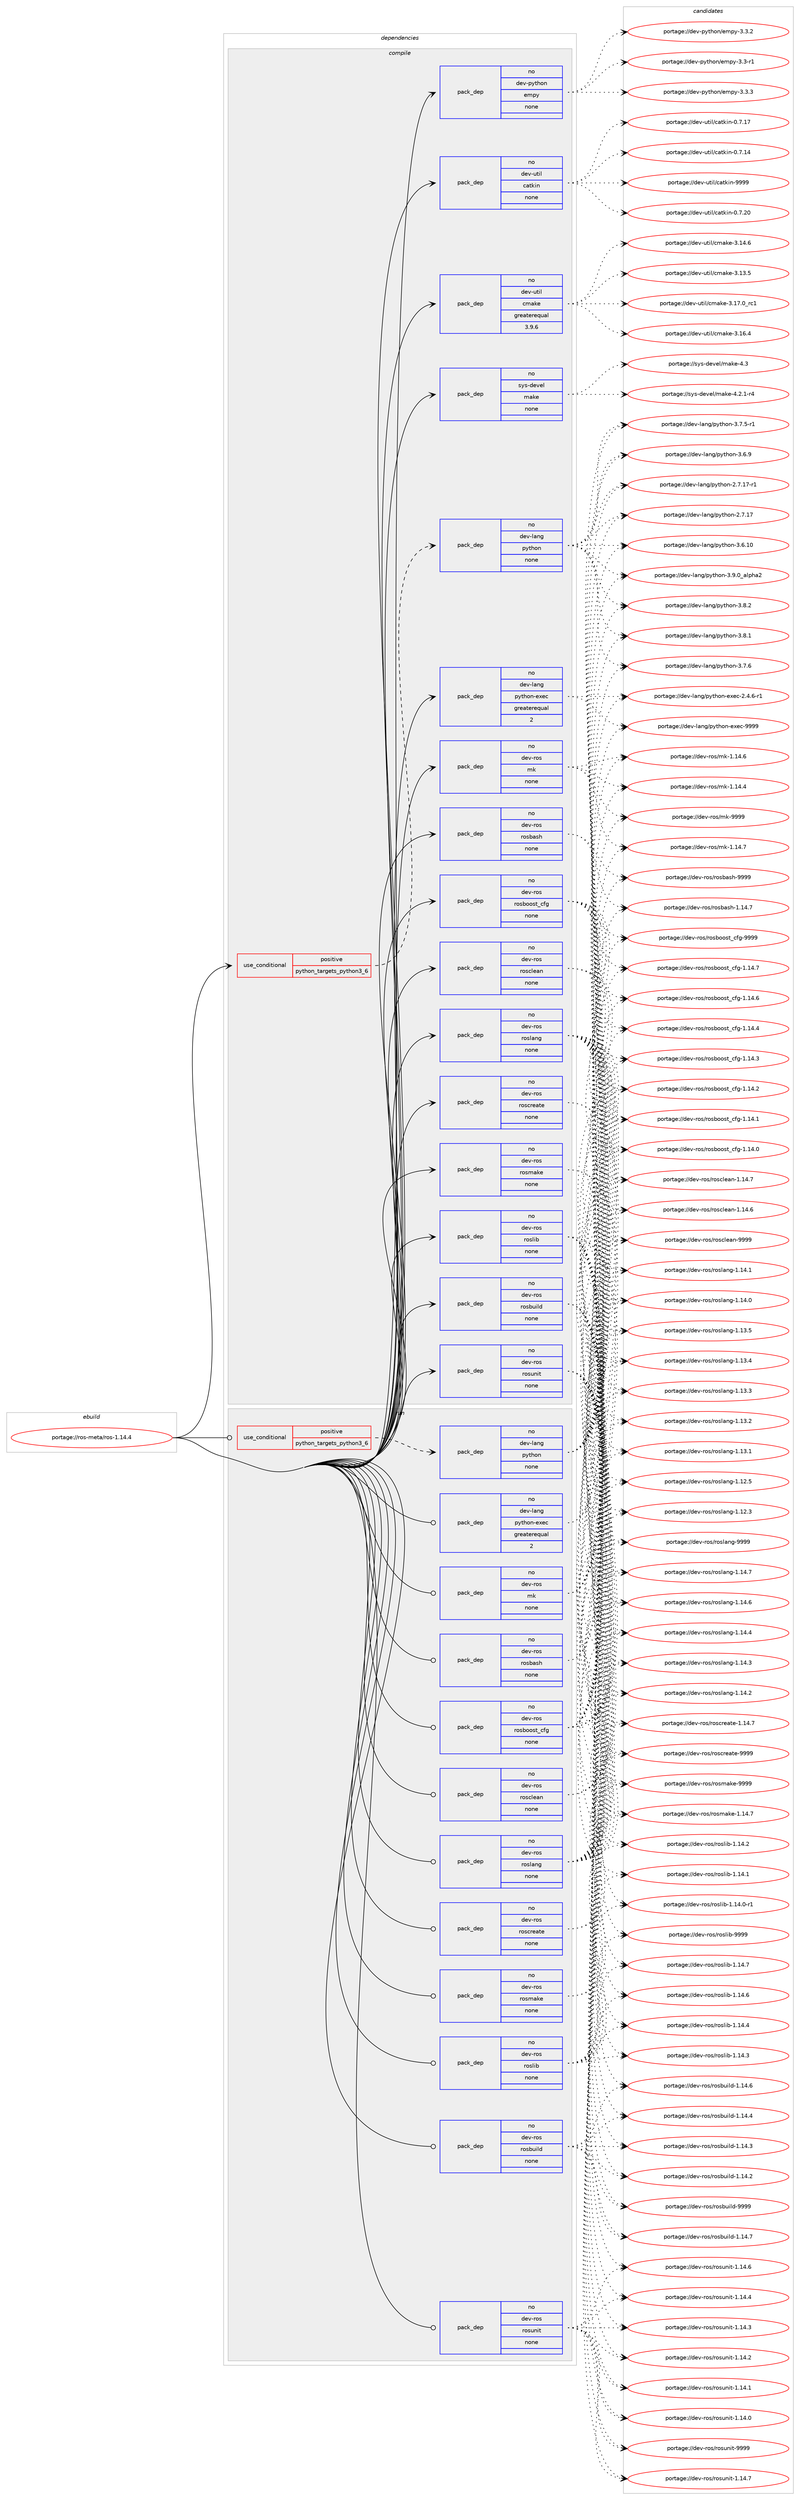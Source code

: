 digraph prolog {

# *************
# Graph options
# *************

newrank=true;
concentrate=true;
compound=true;
graph [rankdir=LR,fontname=Helvetica,fontsize=10,ranksep=1.5];#, ranksep=2.5, nodesep=0.2];
edge  [arrowhead=vee];
node  [fontname=Helvetica,fontsize=10];

# **********
# The ebuild
# **********

subgraph cluster_leftcol {
color=gray;
rank=same;
label=<<i>ebuild</i>>;
id [label="portage://ros-meta/ros-1.14.4", color=red, width=4, href="../ros-meta/ros-1.14.4.svg"];
}

# ****************
# The dependencies
# ****************

subgraph cluster_midcol {
color=gray;
label=<<i>dependencies</i>>;
subgraph cluster_compile {
fillcolor="#eeeeee";
style=filled;
label=<<i>compile</i>>;
subgraph cond12986 {
dependency64477 [label=<<TABLE BORDER="0" CELLBORDER="1" CELLSPACING="0" CELLPADDING="4"><TR><TD ROWSPAN="3" CELLPADDING="10">use_conditional</TD></TR><TR><TD>positive</TD></TR><TR><TD>python_targets_python3_6</TD></TR></TABLE>>, shape=none, color=red];
subgraph pack50153 {
dependency64478 [label=<<TABLE BORDER="0" CELLBORDER="1" CELLSPACING="0" CELLPADDING="4" WIDTH="220"><TR><TD ROWSPAN="6" CELLPADDING="30">pack_dep</TD></TR><TR><TD WIDTH="110">no</TD></TR><TR><TD>dev-lang</TD></TR><TR><TD>python</TD></TR><TR><TD>none</TD></TR><TR><TD></TD></TR></TABLE>>, shape=none, color=blue];
}
dependency64477:e -> dependency64478:w [weight=20,style="dashed",arrowhead="vee"];
}
id:e -> dependency64477:w [weight=20,style="solid",arrowhead="vee"];
subgraph pack50154 {
dependency64479 [label=<<TABLE BORDER="0" CELLBORDER="1" CELLSPACING="0" CELLPADDING="4" WIDTH="220"><TR><TD ROWSPAN="6" CELLPADDING="30">pack_dep</TD></TR><TR><TD WIDTH="110">no</TD></TR><TR><TD>dev-lang</TD></TR><TR><TD>python-exec</TD></TR><TR><TD>greaterequal</TD></TR><TR><TD>2</TD></TR></TABLE>>, shape=none, color=blue];
}
id:e -> dependency64479:w [weight=20,style="solid",arrowhead="vee"];
subgraph pack50155 {
dependency64480 [label=<<TABLE BORDER="0" CELLBORDER="1" CELLSPACING="0" CELLPADDING="4" WIDTH="220"><TR><TD ROWSPAN="6" CELLPADDING="30">pack_dep</TD></TR><TR><TD WIDTH="110">no</TD></TR><TR><TD>dev-python</TD></TR><TR><TD>empy</TD></TR><TR><TD>none</TD></TR><TR><TD></TD></TR></TABLE>>, shape=none, color=blue];
}
id:e -> dependency64480:w [weight=20,style="solid",arrowhead="vee"];
subgraph pack50156 {
dependency64481 [label=<<TABLE BORDER="0" CELLBORDER="1" CELLSPACING="0" CELLPADDING="4" WIDTH="220"><TR><TD ROWSPAN="6" CELLPADDING="30">pack_dep</TD></TR><TR><TD WIDTH="110">no</TD></TR><TR><TD>dev-ros</TD></TR><TR><TD>mk</TD></TR><TR><TD>none</TD></TR><TR><TD></TD></TR></TABLE>>, shape=none, color=blue];
}
id:e -> dependency64481:w [weight=20,style="solid",arrowhead="vee"];
subgraph pack50157 {
dependency64482 [label=<<TABLE BORDER="0" CELLBORDER="1" CELLSPACING="0" CELLPADDING="4" WIDTH="220"><TR><TD ROWSPAN="6" CELLPADDING="30">pack_dep</TD></TR><TR><TD WIDTH="110">no</TD></TR><TR><TD>dev-ros</TD></TR><TR><TD>rosbash</TD></TR><TR><TD>none</TD></TR><TR><TD></TD></TR></TABLE>>, shape=none, color=blue];
}
id:e -> dependency64482:w [weight=20,style="solid",arrowhead="vee"];
subgraph pack50158 {
dependency64483 [label=<<TABLE BORDER="0" CELLBORDER="1" CELLSPACING="0" CELLPADDING="4" WIDTH="220"><TR><TD ROWSPAN="6" CELLPADDING="30">pack_dep</TD></TR><TR><TD WIDTH="110">no</TD></TR><TR><TD>dev-ros</TD></TR><TR><TD>rosboost_cfg</TD></TR><TR><TD>none</TD></TR><TR><TD></TD></TR></TABLE>>, shape=none, color=blue];
}
id:e -> dependency64483:w [weight=20,style="solid",arrowhead="vee"];
subgraph pack50159 {
dependency64484 [label=<<TABLE BORDER="0" CELLBORDER="1" CELLSPACING="0" CELLPADDING="4" WIDTH="220"><TR><TD ROWSPAN="6" CELLPADDING="30">pack_dep</TD></TR><TR><TD WIDTH="110">no</TD></TR><TR><TD>dev-ros</TD></TR><TR><TD>rosbuild</TD></TR><TR><TD>none</TD></TR><TR><TD></TD></TR></TABLE>>, shape=none, color=blue];
}
id:e -> dependency64484:w [weight=20,style="solid",arrowhead="vee"];
subgraph pack50160 {
dependency64485 [label=<<TABLE BORDER="0" CELLBORDER="1" CELLSPACING="0" CELLPADDING="4" WIDTH="220"><TR><TD ROWSPAN="6" CELLPADDING="30">pack_dep</TD></TR><TR><TD WIDTH="110">no</TD></TR><TR><TD>dev-ros</TD></TR><TR><TD>rosclean</TD></TR><TR><TD>none</TD></TR><TR><TD></TD></TR></TABLE>>, shape=none, color=blue];
}
id:e -> dependency64485:w [weight=20,style="solid",arrowhead="vee"];
subgraph pack50161 {
dependency64486 [label=<<TABLE BORDER="0" CELLBORDER="1" CELLSPACING="0" CELLPADDING="4" WIDTH="220"><TR><TD ROWSPAN="6" CELLPADDING="30">pack_dep</TD></TR><TR><TD WIDTH="110">no</TD></TR><TR><TD>dev-ros</TD></TR><TR><TD>roscreate</TD></TR><TR><TD>none</TD></TR><TR><TD></TD></TR></TABLE>>, shape=none, color=blue];
}
id:e -> dependency64486:w [weight=20,style="solid",arrowhead="vee"];
subgraph pack50162 {
dependency64487 [label=<<TABLE BORDER="0" CELLBORDER="1" CELLSPACING="0" CELLPADDING="4" WIDTH="220"><TR><TD ROWSPAN="6" CELLPADDING="30">pack_dep</TD></TR><TR><TD WIDTH="110">no</TD></TR><TR><TD>dev-ros</TD></TR><TR><TD>roslang</TD></TR><TR><TD>none</TD></TR><TR><TD></TD></TR></TABLE>>, shape=none, color=blue];
}
id:e -> dependency64487:w [weight=20,style="solid",arrowhead="vee"];
subgraph pack50163 {
dependency64488 [label=<<TABLE BORDER="0" CELLBORDER="1" CELLSPACING="0" CELLPADDING="4" WIDTH="220"><TR><TD ROWSPAN="6" CELLPADDING="30">pack_dep</TD></TR><TR><TD WIDTH="110">no</TD></TR><TR><TD>dev-ros</TD></TR><TR><TD>roslib</TD></TR><TR><TD>none</TD></TR><TR><TD></TD></TR></TABLE>>, shape=none, color=blue];
}
id:e -> dependency64488:w [weight=20,style="solid",arrowhead="vee"];
subgraph pack50164 {
dependency64489 [label=<<TABLE BORDER="0" CELLBORDER="1" CELLSPACING="0" CELLPADDING="4" WIDTH="220"><TR><TD ROWSPAN="6" CELLPADDING="30">pack_dep</TD></TR><TR><TD WIDTH="110">no</TD></TR><TR><TD>dev-ros</TD></TR><TR><TD>rosmake</TD></TR><TR><TD>none</TD></TR><TR><TD></TD></TR></TABLE>>, shape=none, color=blue];
}
id:e -> dependency64489:w [weight=20,style="solid",arrowhead="vee"];
subgraph pack50165 {
dependency64490 [label=<<TABLE BORDER="0" CELLBORDER="1" CELLSPACING="0" CELLPADDING="4" WIDTH="220"><TR><TD ROWSPAN="6" CELLPADDING="30">pack_dep</TD></TR><TR><TD WIDTH="110">no</TD></TR><TR><TD>dev-ros</TD></TR><TR><TD>rosunit</TD></TR><TR><TD>none</TD></TR><TR><TD></TD></TR></TABLE>>, shape=none, color=blue];
}
id:e -> dependency64490:w [weight=20,style="solid",arrowhead="vee"];
subgraph pack50166 {
dependency64491 [label=<<TABLE BORDER="0" CELLBORDER="1" CELLSPACING="0" CELLPADDING="4" WIDTH="220"><TR><TD ROWSPAN="6" CELLPADDING="30">pack_dep</TD></TR><TR><TD WIDTH="110">no</TD></TR><TR><TD>dev-util</TD></TR><TR><TD>catkin</TD></TR><TR><TD>none</TD></TR><TR><TD></TD></TR></TABLE>>, shape=none, color=blue];
}
id:e -> dependency64491:w [weight=20,style="solid",arrowhead="vee"];
subgraph pack50167 {
dependency64492 [label=<<TABLE BORDER="0" CELLBORDER="1" CELLSPACING="0" CELLPADDING="4" WIDTH="220"><TR><TD ROWSPAN="6" CELLPADDING="30">pack_dep</TD></TR><TR><TD WIDTH="110">no</TD></TR><TR><TD>dev-util</TD></TR><TR><TD>cmake</TD></TR><TR><TD>greaterequal</TD></TR><TR><TD>3.9.6</TD></TR></TABLE>>, shape=none, color=blue];
}
id:e -> dependency64492:w [weight=20,style="solid",arrowhead="vee"];
subgraph pack50168 {
dependency64493 [label=<<TABLE BORDER="0" CELLBORDER="1" CELLSPACING="0" CELLPADDING="4" WIDTH="220"><TR><TD ROWSPAN="6" CELLPADDING="30">pack_dep</TD></TR><TR><TD WIDTH="110">no</TD></TR><TR><TD>sys-devel</TD></TR><TR><TD>make</TD></TR><TR><TD>none</TD></TR><TR><TD></TD></TR></TABLE>>, shape=none, color=blue];
}
id:e -> dependency64493:w [weight=20,style="solid",arrowhead="vee"];
}
subgraph cluster_compileandrun {
fillcolor="#eeeeee";
style=filled;
label=<<i>compile and run</i>>;
}
subgraph cluster_run {
fillcolor="#eeeeee";
style=filled;
label=<<i>run</i>>;
subgraph cond12987 {
dependency64494 [label=<<TABLE BORDER="0" CELLBORDER="1" CELLSPACING="0" CELLPADDING="4"><TR><TD ROWSPAN="3" CELLPADDING="10">use_conditional</TD></TR><TR><TD>positive</TD></TR><TR><TD>python_targets_python3_6</TD></TR></TABLE>>, shape=none, color=red];
subgraph pack50169 {
dependency64495 [label=<<TABLE BORDER="0" CELLBORDER="1" CELLSPACING="0" CELLPADDING="4" WIDTH="220"><TR><TD ROWSPAN="6" CELLPADDING="30">pack_dep</TD></TR><TR><TD WIDTH="110">no</TD></TR><TR><TD>dev-lang</TD></TR><TR><TD>python</TD></TR><TR><TD>none</TD></TR><TR><TD></TD></TR></TABLE>>, shape=none, color=blue];
}
dependency64494:e -> dependency64495:w [weight=20,style="dashed",arrowhead="vee"];
}
id:e -> dependency64494:w [weight=20,style="solid",arrowhead="odot"];
subgraph pack50170 {
dependency64496 [label=<<TABLE BORDER="0" CELLBORDER="1" CELLSPACING="0" CELLPADDING="4" WIDTH="220"><TR><TD ROWSPAN="6" CELLPADDING="30">pack_dep</TD></TR><TR><TD WIDTH="110">no</TD></TR><TR><TD>dev-lang</TD></TR><TR><TD>python-exec</TD></TR><TR><TD>greaterequal</TD></TR><TR><TD>2</TD></TR></TABLE>>, shape=none, color=blue];
}
id:e -> dependency64496:w [weight=20,style="solid",arrowhead="odot"];
subgraph pack50171 {
dependency64497 [label=<<TABLE BORDER="0" CELLBORDER="1" CELLSPACING="0" CELLPADDING="4" WIDTH="220"><TR><TD ROWSPAN="6" CELLPADDING="30">pack_dep</TD></TR><TR><TD WIDTH="110">no</TD></TR><TR><TD>dev-ros</TD></TR><TR><TD>mk</TD></TR><TR><TD>none</TD></TR><TR><TD></TD></TR></TABLE>>, shape=none, color=blue];
}
id:e -> dependency64497:w [weight=20,style="solid",arrowhead="odot"];
subgraph pack50172 {
dependency64498 [label=<<TABLE BORDER="0" CELLBORDER="1" CELLSPACING="0" CELLPADDING="4" WIDTH="220"><TR><TD ROWSPAN="6" CELLPADDING="30">pack_dep</TD></TR><TR><TD WIDTH="110">no</TD></TR><TR><TD>dev-ros</TD></TR><TR><TD>rosbash</TD></TR><TR><TD>none</TD></TR><TR><TD></TD></TR></TABLE>>, shape=none, color=blue];
}
id:e -> dependency64498:w [weight=20,style="solid",arrowhead="odot"];
subgraph pack50173 {
dependency64499 [label=<<TABLE BORDER="0" CELLBORDER="1" CELLSPACING="0" CELLPADDING="4" WIDTH="220"><TR><TD ROWSPAN="6" CELLPADDING="30">pack_dep</TD></TR><TR><TD WIDTH="110">no</TD></TR><TR><TD>dev-ros</TD></TR><TR><TD>rosboost_cfg</TD></TR><TR><TD>none</TD></TR><TR><TD></TD></TR></TABLE>>, shape=none, color=blue];
}
id:e -> dependency64499:w [weight=20,style="solid",arrowhead="odot"];
subgraph pack50174 {
dependency64500 [label=<<TABLE BORDER="0" CELLBORDER="1" CELLSPACING="0" CELLPADDING="4" WIDTH="220"><TR><TD ROWSPAN="6" CELLPADDING="30">pack_dep</TD></TR><TR><TD WIDTH="110">no</TD></TR><TR><TD>dev-ros</TD></TR><TR><TD>rosbuild</TD></TR><TR><TD>none</TD></TR><TR><TD></TD></TR></TABLE>>, shape=none, color=blue];
}
id:e -> dependency64500:w [weight=20,style="solid",arrowhead="odot"];
subgraph pack50175 {
dependency64501 [label=<<TABLE BORDER="0" CELLBORDER="1" CELLSPACING="0" CELLPADDING="4" WIDTH="220"><TR><TD ROWSPAN="6" CELLPADDING="30">pack_dep</TD></TR><TR><TD WIDTH="110">no</TD></TR><TR><TD>dev-ros</TD></TR><TR><TD>rosclean</TD></TR><TR><TD>none</TD></TR><TR><TD></TD></TR></TABLE>>, shape=none, color=blue];
}
id:e -> dependency64501:w [weight=20,style="solid",arrowhead="odot"];
subgraph pack50176 {
dependency64502 [label=<<TABLE BORDER="0" CELLBORDER="1" CELLSPACING="0" CELLPADDING="4" WIDTH="220"><TR><TD ROWSPAN="6" CELLPADDING="30">pack_dep</TD></TR><TR><TD WIDTH="110">no</TD></TR><TR><TD>dev-ros</TD></TR><TR><TD>roscreate</TD></TR><TR><TD>none</TD></TR><TR><TD></TD></TR></TABLE>>, shape=none, color=blue];
}
id:e -> dependency64502:w [weight=20,style="solid",arrowhead="odot"];
subgraph pack50177 {
dependency64503 [label=<<TABLE BORDER="0" CELLBORDER="1" CELLSPACING="0" CELLPADDING="4" WIDTH="220"><TR><TD ROWSPAN="6" CELLPADDING="30">pack_dep</TD></TR><TR><TD WIDTH="110">no</TD></TR><TR><TD>dev-ros</TD></TR><TR><TD>roslang</TD></TR><TR><TD>none</TD></TR><TR><TD></TD></TR></TABLE>>, shape=none, color=blue];
}
id:e -> dependency64503:w [weight=20,style="solid",arrowhead="odot"];
subgraph pack50178 {
dependency64504 [label=<<TABLE BORDER="0" CELLBORDER="1" CELLSPACING="0" CELLPADDING="4" WIDTH="220"><TR><TD ROWSPAN="6" CELLPADDING="30">pack_dep</TD></TR><TR><TD WIDTH="110">no</TD></TR><TR><TD>dev-ros</TD></TR><TR><TD>roslib</TD></TR><TR><TD>none</TD></TR><TR><TD></TD></TR></TABLE>>, shape=none, color=blue];
}
id:e -> dependency64504:w [weight=20,style="solid",arrowhead="odot"];
subgraph pack50179 {
dependency64505 [label=<<TABLE BORDER="0" CELLBORDER="1" CELLSPACING="0" CELLPADDING="4" WIDTH="220"><TR><TD ROWSPAN="6" CELLPADDING="30">pack_dep</TD></TR><TR><TD WIDTH="110">no</TD></TR><TR><TD>dev-ros</TD></TR><TR><TD>rosmake</TD></TR><TR><TD>none</TD></TR><TR><TD></TD></TR></TABLE>>, shape=none, color=blue];
}
id:e -> dependency64505:w [weight=20,style="solid",arrowhead="odot"];
subgraph pack50180 {
dependency64506 [label=<<TABLE BORDER="0" CELLBORDER="1" CELLSPACING="0" CELLPADDING="4" WIDTH="220"><TR><TD ROWSPAN="6" CELLPADDING="30">pack_dep</TD></TR><TR><TD WIDTH="110">no</TD></TR><TR><TD>dev-ros</TD></TR><TR><TD>rosunit</TD></TR><TR><TD>none</TD></TR><TR><TD></TD></TR></TABLE>>, shape=none, color=blue];
}
id:e -> dependency64506:w [weight=20,style="solid",arrowhead="odot"];
}
}

# **************
# The candidates
# **************

subgraph cluster_choices {
rank=same;
color=gray;
label=<<i>candidates</i>>;

subgraph choice50153 {
color=black;
nodesep=1;
choice10010111845108971101034711212111610411111045514657464895971081121049750 [label="portage://dev-lang/python-3.9.0_alpha2", color=red, width=4,href="../dev-lang/python-3.9.0_alpha2.svg"];
choice100101118451089711010347112121116104111110455146564650 [label="portage://dev-lang/python-3.8.2", color=red, width=4,href="../dev-lang/python-3.8.2.svg"];
choice100101118451089711010347112121116104111110455146564649 [label="portage://dev-lang/python-3.8.1", color=red, width=4,href="../dev-lang/python-3.8.1.svg"];
choice100101118451089711010347112121116104111110455146554654 [label="portage://dev-lang/python-3.7.6", color=red, width=4,href="../dev-lang/python-3.7.6.svg"];
choice1001011184510897110103471121211161041111104551465546534511449 [label="portage://dev-lang/python-3.7.5-r1", color=red, width=4,href="../dev-lang/python-3.7.5-r1.svg"];
choice100101118451089711010347112121116104111110455146544657 [label="portage://dev-lang/python-3.6.9", color=red, width=4,href="../dev-lang/python-3.6.9.svg"];
choice10010111845108971101034711212111610411111045514654464948 [label="portage://dev-lang/python-3.6.10", color=red, width=4,href="../dev-lang/python-3.6.10.svg"];
choice100101118451089711010347112121116104111110455046554649554511449 [label="portage://dev-lang/python-2.7.17-r1", color=red, width=4,href="../dev-lang/python-2.7.17-r1.svg"];
choice10010111845108971101034711212111610411111045504655464955 [label="portage://dev-lang/python-2.7.17", color=red, width=4,href="../dev-lang/python-2.7.17.svg"];
dependency64478:e -> choice10010111845108971101034711212111610411111045514657464895971081121049750:w [style=dotted,weight="100"];
dependency64478:e -> choice100101118451089711010347112121116104111110455146564650:w [style=dotted,weight="100"];
dependency64478:e -> choice100101118451089711010347112121116104111110455146564649:w [style=dotted,weight="100"];
dependency64478:e -> choice100101118451089711010347112121116104111110455146554654:w [style=dotted,weight="100"];
dependency64478:e -> choice1001011184510897110103471121211161041111104551465546534511449:w [style=dotted,weight="100"];
dependency64478:e -> choice100101118451089711010347112121116104111110455146544657:w [style=dotted,weight="100"];
dependency64478:e -> choice10010111845108971101034711212111610411111045514654464948:w [style=dotted,weight="100"];
dependency64478:e -> choice100101118451089711010347112121116104111110455046554649554511449:w [style=dotted,weight="100"];
dependency64478:e -> choice10010111845108971101034711212111610411111045504655464955:w [style=dotted,weight="100"];
}
subgraph choice50154 {
color=black;
nodesep=1;
choice10010111845108971101034711212111610411111045101120101994557575757 [label="portage://dev-lang/python-exec-9999", color=red, width=4,href="../dev-lang/python-exec-9999.svg"];
choice10010111845108971101034711212111610411111045101120101994550465246544511449 [label="portage://dev-lang/python-exec-2.4.6-r1", color=red, width=4,href="../dev-lang/python-exec-2.4.6-r1.svg"];
dependency64479:e -> choice10010111845108971101034711212111610411111045101120101994557575757:w [style=dotted,weight="100"];
dependency64479:e -> choice10010111845108971101034711212111610411111045101120101994550465246544511449:w [style=dotted,weight="100"];
}
subgraph choice50155 {
color=black;
nodesep=1;
choice1001011184511212111610411111047101109112121455146514651 [label="portage://dev-python/empy-3.3.3", color=red, width=4,href="../dev-python/empy-3.3.3.svg"];
choice1001011184511212111610411111047101109112121455146514650 [label="portage://dev-python/empy-3.3.2", color=red, width=4,href="../dev-python/empy-3.3.2.svg"];
choice1001011184511212111610411111047101109112121455146514511449 [label="portage://dev-python/empy-3.3-r1", color=red, width=4,href="../dev-python/empy-3.3-r1.svg"];
dependency64480:e -> choice1001011184511212111610411111047101109112121455146514651:w [style=dotted,weight="100"];
dependency64480:e -> choice1001011184511212111610411111047101109112121455146514650:w [style=dotted,weight="100"];
dependency64480:e -> choice1001011184511212111610411111047101109112121455146514511449:w [style=dotted,weight="100"];
}
subgraph choice50156 {
color=black;
nodesep=1;
choice10010111845114111115471091074557575757 [label="portage://dev-ros/mk-9999", color=red, width=4,href="../dev-ros/mk-9999.svg"];
choice100101118451141111154710910745494649524655 [label="portage://dev-ros/mk-1.14.7", color=red, width=4,href="../dev-ros/mk-1.14.7.svg"];
choice100101118451141111154710910745494649524654 [label="portage://dev-ros/mk-1.14.6", color=red, width=4,href="../dev-ros/mk-1.14.6.svg"];
choice100101118451141111154710910745494649524652 [label="portage://dev-ros/mk-1.14.4", color=red, width=4,href="../dev-ros/mk-1.14.4.svg"];
dependency64481:e -> choice10010111845114111115471091074557575757:w [style=dotted,weight="100"];
dependency64481:e -> choice100101118451141111154710910745494649524655:w [style=dotted,weight="100"];
dependency64481:e -> choice100101118451141111154710910745494649524654:w [style=dotted,weight="100"];
dependency64481:e -> choice100101118451141111154710910745494649524652:w [style=dotted,weight="100"];
}
subgraph choice50157 {
color=black;
nodesep=1;
choice100101118451141111154711411111598971151044557575757 [label="portage://dev-ros/rosbash-9999", color=red, width=4,href="../dev-ros/rosbash-9999.svg"];
choice1001011184511411111547114111115989711510445494649524655 [label="portage://dev-ros/rosbash-1.14.7", color=red, width=4,href="../dev-ros/rosbash-1.14.7.svg"];
dependency64482:e -> choice100101118451141111154711411111598971151044557575757:w [style=dotted,weight="100"];
dependency64482:e -> choice1001011184511411111547114111115989711510445494649524655:w [style=dotted,weight="100"];
}
subgraph choice50158 {
color=black;
nodesep=1;
choice10010111845114111115471141111159811111111511695991021034557575757 [label="portage://dev-ros/rosboost_cfg-9999", color=red, width=4,href="../dev-ros/rosboost_cfg-9999.svg"];
choice100101118451141111154711411111598111111115116959910210345494649524655 [label="portage://dev-ros/rosboost_cfg-1.14.7", color=red, width=4,href="../dev-ros/rosboost_cfg-1.14.7.svg"];
choice100101118451141111154711411111598111111115116959910210345494649524654 [label="portage://dev-ros/rosboost_cfg-1.14.6", color=red, width=4,href="../dev-ros/rosboost_cfg-1.14.6.svg"];
choice100101118451141111154711411111598111111115116959910210345494649524652 [label="portage://dev-ros/rosboost_cfg-1.14.4", color=red, width=4,href="../dev-ros/rosboost_cfg-1.14.4.svg"];
choice100101118451141111154711411111598111111115116959910210345494649524651 [label="portage://dev-ros/rosboost_cfg-1.14.3", color=red, width=4,href="../dev-ros/rosboost_cfg-1.14.3.svg"];
choice100101118451141111154711411111598111111115116959910210345494649524650 [label="portage://dev-ros/rosboost_cfg-1.14.2", color=red, width=4,href="../dev-ros/rosboost_cfg-1.14.2.svg"];
choice100101118451141111154711411111598111111115116959910210345494649524649 [label="portage://dev-ros/rosboost_cfg-1.14.1", color=red, width=4,href="../dev-ros/rosboost_cfg-1.14.1.svg"];
choice100101118451141111154711411111598111111115116959910210345494649524648 [label="portage://dev-ros/rosboost_cfg-1.14.0", color=red, width=4,href="../dev-ros/rosboost_cfg-1.14.0.svg"];
dependency64483:e -> choice10010111845114111115471141111159811111111511695991021034557575757:w [style=dotted,weight="100"];
dependency64483:e -> choice100101118451141111154711411111598111111115116959910210345494649524655:w [style=dotted,weight="100"];
dependency64483:e -> choice100101118451141111154711411111598111111115116959910210345494649524654:w [style=dotted,weight="100"];
dependency64483:e -> choice100101118451141111154711411111598111111115116959910210345494649524652:w [style=dotted,weight="100"];
dependency64483:e -> choice100101118451141111154711411111598111111115116959910210345494649524651:w [style=dotted,weight="100"];
dependency64483:e -> choice100101118451141111154711411111598111111115116959910210345494649524650:w [style=dotted,weight="100"];
dependency64483:e -> choice100101118451141111154711411111598111111115116959910210345494649524649:w [style=dotted,weight="100"];
dependency64483:e -> choice100101118451141111154711411111598111111115116959910210345494649524648:w [style=dotted,weight="100"];
}
subgraph choice50159 {
color=black;
nodesep=1;
choice1001011184511411111547114111115981171051081004557575757 [label="portage://dev-ros/rosbuild-9999", color=red, width=4,href="../dev-ros/rosbuild-9999.svg"];
choice10010111845114111115471141111159811710510810045494649524655 [label="portage://dev-ros/rosbuild-1.14.7", color=red, width=4,href="../dev-ros/rosbuild-1.14.7.svg"];
choice10010111845114111115471141111159811710510810045494649524654 [label="portage://dev-ros/rosbuild-1.14.6", color=red, width=4,href="../dev-ros/rosbuild-1.14.6.svg"];
choice10010111845114111115471141111159811710510810045494649524652 [label="portage://dev-ros/rosbuild-1.14.4", color=red, width=4,href="../dev-ros/rosbuild-1.14.4.svg"];
choice10010111845114111115471141111159811710510810045494649524651 [label="portage://dev-ros/rosbuild-1.14.3", color=red, width=4,href="../dev-ros/rosbuild-1.14.3.svg"];
choice10010111845114111115471141111159811710510810045494649524650 [label="portage://dev-ros/rosbuild-1.14.2", color=red, width=4,href="../dev-ros/rosbuild-1.14.2.svg"];
dependency64484:e -> choice1001011184511411111547114111115981171051081004557575757:w [style=dotted,weight="100"];
dependency64484:e -> choice10010111845114111115471141111159811710510810045494649524655:w [style=dotted,weight="100"];
dependency64484:e -> choice10010111845114111115471141111159811710510810045494649524654:w [style=dotted,weight="100"];
dependency64484:e -> choice10010111845114111115471141111159811710510810045494649524652:w [style=dotted,weight="100"];
dependency64484:e -> choice10010111845114111115471141111159811710510810045494649524651:w [style=dotted,weight="100"];
dependency64484:e -> choice10010111845114111115471141111159811710510810045494649524650:w [style=dotted,weight="100"];
}
subgraph choice50160 {
color=black;
nodesep=1;
choice100101118451141111154711411111599108101971104557575757 [label="portage://dev-ros/rosclean-9999", color=red, width=4,href="../dev-ros/rosclean-9999.svg"];
choice1001011184511411111547114111115991081019711045494649524655 [label="portage://dev-ros/rosclean-1.14.7", color=red, width=4,href="../dev-ros/rosclean-1.14.7.svg"];
choice1001011184511411111547114111115991081019711045494649524654 [label="portage://dev-ros/rosclean-1.14.6", color=red, width=4,href="../dev-ros/rosclean-1.14.6.svg"];
dependency64485:e -> choice100101118451141111154711411111599108101971104557575757:w [style=dotted,weight="100"];
dependency64485:e -> choice1001011184511411111547114111115991081019711045494649524655:w [style=dotted,weight="100"];
dependency64485:e -> choice1001011184511411111547114111115991081019711045494649524654:w [style=dotted,weight="100"];
}
subgraph choice50161 {
color=black;
nodesep=1;
choice100101118451141111154711411111599114101971161014557575757 [label="portage://dev-ros/roscreate-9999", color=red, width=4,href="../dev-ros/roscreate-9999.svg"];
choice1001011184511411111547114111115991141019711610145494649524655 [label="portage://dev-ros/roscreate-1.14.7", color=red, width=4,href="../dev-ros/roscreate-1.14.7.svg"];
dependency64486:e -> choice100101118451141111154711411111599114101971161014557575757:w [style=dotted,weight="100"];
dependency64486:e -> choice1001011184511411111547114111115991141019711610145494649524655:w [style=dotted,weight="100"];
}
subgraph choice50162 {
color=black;
nodesep=1;
choice1001011184511411111547114111115108971101034557575757 [label="portage://dev-ros/roslang-9999", color=red, width=4,href="../dev-ros/roslang-9999.svg"];
choice10010111845114111115471141111151089711010345494649524655 [label="portage://dev-ros/roslang-1.14.7", color=red, width=4,href="../dev-ros/roslang-1.14.7.svg"];
choice10010111845114111115471141111151089711010345494649524654 [label="portage://dev-ros/roslang-1.14.6", color=red, width=4,href="../dev-ros/roslang-1.14.6.svg"];
choice10010111845114111115471141111151089711010345494649524652 [label="portage://dev-ros/roslang-1.14.4", color=red, width=4,href="../dev-ros/roslang-1.14.4.svg"];
choice10010111845114111115471141111151089711010345494649524651 [label="portage://dev-ros/roslang-1.14.3", color=red, width=4,href="../dev-ros/roslang-1.14.3.svg"];
choice10010111845114111115471141111151089711010345494649524650 [label="portage://dev-ros/roslang-1.14.2", color=red, width=4,href="../dev-ros/roslang-1.14.2.svg"];
choice10010111845114111115471141111151089711010345494649524649 [label="portage://dev-ros/roslang-1.14.1", color=red, width=4,href="../dev-ros/roslang-1.14.1.svg"];
choice10010111845114111115471141111151089711010345494649524648 [label="portage://dev-ros/roslang-1.14.0", color=red, width=4,href="../dev-ros/roslang-1.14.0.svg"];
choice10010111845114111115471141111151089711010345494649514653 [label="portage://dev-ros/roslang-1.13.5", color=red, width=4,href="../dev-ros/roslang-1.13.5.svg"];
choice10010111845114111115471141111151089711010345494649514652 [label="portage://dev-ros/roslang-1.13.4", color=red, width=4,href="../dev-ros/roslang-1.13.4.svg"];
choice10010111845114111115471141111151089711010345494649514651 [label="portage://dev-ros/roslang-1.13.3", color=red, width=4,href="../dev-ros/roslang-1.13.3.svg"];
choice10010111845114111115471141111151089711010345494649514650 [label="portage://dev-ros/roslang-1.13.2", color=red, width=4,href="../dev-ros/roslang-1.13.2.svg"];
choice10010111845114111115471141111151089711010345494649514649 [label="portage://dev-ros/roslang-1.13.1", color=red, width=4,href="../dev-ros/roslang-1.13.1.svg"];
choice10010111845114111115471141111151089711010345494649504653 [label="portage://dev-ros/roslang-1.12.5", color=red, width=4,href="../dev-ros/roslang-1.12.5.svg"];
choice10010111845114111115471141111151089711010345494649504651 [label="portage://dev-ros/roslang-1.12.3", color=red, width=4,href="../dev-ros/roslang-1.12.3.svg"];
dependency64487:e -> choice1001011184511411111547114111115108971101034557575757:w [style=dotted,weight="100"];
dependency64487:e -> choice10010111845114111115471141111151089711010345494649524655:w [style=dotted,weight="100"];
dependency64487:e -> choice10010111845114111115471141111151089711010345494649524654:w [style=dotted,weight="100"];
dependency64487:e -> choice10010111845114111115471141111151089711010345494649524652:w [style=dotted,weight="100"];
dependency64487:e -> choice10010111845114111115471141111151089711010345494649524651:w [style=dotted,weight="100"];
dependency64487:e -> choice10010111845114111115471141111151089711010345494649524650:w [style=dotted,weight="100"];
dependency64487:e -> choice10010111845114111115471141111151089711010345494649524649:w [style=dotted,weight="100"];
dependency64487:e -> choice10010111845114111115471141111151089711010345494649524648:w [style=dotted,weight="100"];
dependency64487:e -> choice10010111845114111115471141111151089711010345494649514653:w [style=dotted,weight="100"];
dependency64487:e -> choice10010111845114111115471141111151089711010345494649514652:w [style=dotted,weight="100"];
dependency64487:e -> choice10010111845114111115471141111151089711010345494649514651:w [style=dotted,weight="100"];
dependency64487:e -> choice10010111845114111115471141111151089711010345494649514650:w [style=dotted,weight="100"];
dependency64487:e -> choice10010111845114111115471141111151089711010345494649514649:w [style=dotted,weight="100"];
dependency64487:e -> choice10010111845114111115471141111151089711010345494649504653:w [style=dotted,weight="100"];
dependency64487:e -> choice10010111845114111115471141111151089711010345494649504651:w [style=dotted,weight="100"];
}
subgraph choice50163 {
color=black;
nodesep=1;
choice1001011184511411111547114111115108105984557575757 [label="portage://dev-ros/roslib-9999", color=red, width=4,href="../dev-ros/roslib-9999.svg"];
choice10010111845114111115471141111151081059845494649524655 [label="portage://dev-ros/roslib-1.14.7", color=red, width=4,href="../dev-ros/roslib-1.14.7.svg"];
choice10010111845114111115471141111151081059845494649524654 [label="portage://dev-ros/roslib-1.14.6", color=red, width=4,href="../dev-ros/roslib-1.14.6.svg"];
choice10010111845114111115471141111151081059845494649524652 [label="portage://dev-ros/roslib-1.14.4", color=red, width=4,href="../dev-ros/roslib-1.14.4.svg"];
choice10010111845114111115471141111151081059845494649524651 [label="portage://dev-ros/roslib-1.14.3", color=red, width=4,href="../dev-ros/roslib-1.14.3.svg"];
choice10010111845114111115471141111151081059845494649524650 [label="portage://dev-ros/roslib-1.14.2", color=red, width=4,href="../dev-ros/roslib-1.14.2.svg"];
choice10010111845114111115471141111151081059845494649524649 [label="portage://dev-ros/roslib-1.14.1", color=red, width=4,href="../dev-ros/roslib-1.14.1.svg"];
choice100101118451141111154711411111510810598454946495246484511449 [label="portage://dev-ros/roslib-1.14.0-r1", color=red, width=4,href="../dev-ros/roslib-1.14.0-r1.svg"];
dependency64488:e -> choice1001011184511411111547114111115108105984557575757:w [style=dotted,weight="100"];
dependency64488:e -> choice10010111845114111115471141111151081059845494649524655:w [style=dotted,weight="100"];
dependency64488:e -> choice10010111845114111115471141111151081059845494649524654:w [style=dotted,weight="100"];
dependency64488:e -> choice10010111845114111115471141111151081059845494649524652:w [style=dotted,weight="100"];
dependency64488:e -> choice10010111845114111115471141111151081059845494649524651:w [style=dotted,weight="100"];
dependency64488:e -> choice10010111845114111115471141111151081059845494649524650:w [style=dotted,weight="100"];
dependency64488:e -> choice10010111845114111115471141111151081059845494649524649:w [style=dotted,weight="100"];
dependency64488:e -> choice100101118451141111154711411111510810598454946495246484511449:w [style=dotted,weight="100"];
}
subgraph choice50164 {
color=black;
nodesep=1;
choice1001011184511411111547114111115109971071014557575757 [label="portage://dev-ros/rosmake-9999", color=red, width=4,href="../dev-ros/rosmake-9999.svg"];
choice10010111845114111115471141111151099710710145494649524655 [label="portage://dev-ros/rosmake-1.14.7", color=red, width=4,href="../dev-ros/rosmake-1.14.7.svg"];
dependency64489:e -> choice1001011184511411111547114111115109971071014557575757:w [style=dotted,weight="100"];
dependency64489:e -> choice10010111845114111115471141111151099710710145494649524655:w [style=dotted,weight="100"];
}
subgraph choice50165 {
color=black;
nodesep=1;
choice10010111845114111115471141111151171101051164557575757 [label="portage://dev-ros/rosunit-9999", color=red, width=4,href="../dev-ros/rosunit-9999.svg"];
choice100101118451141111154711411111511711010511645494649524655 [label="portage://dev-ros/rosunit-1.14.7", color=red, width=4,href="../dev-ros/rosunit-1.14.7.svg"];
choice100101118451141111154711411111511711010511645494649524654 [label="portage://dev-ros/rosunit-1.14.6", color=red, width=4,href="../dev-ros/rosunit-1.14.6.svg"];
choice100101118451141111154711411111511711010511645494649524652 [label="portage://dev-ros/rosunit-1.14.4", color=red, width=4,href="../dev-ros/rosunit-1.14.4.svg"];
choice100101118451141111154711411111511711010511645494649524651 [label="portage://dev-ros/rosunit-1.14.3", color=red, width=4,href="../dev-ros/rosunit-1.14.3.svg"];
choice100101118451141111154711411111511711010511645494649524650 [label="portage://dev-ros/rosunit-1.14.2", color=red, width=4,href="../dev-ros/rosunit-1.14.2.svg"];
choice100101118451141111154711411111511711010511645494649524649 [label="portage://dev-ros/rosunit-1.14.1", color=red, width=4,href="../dev-ros/rosunit-1.14.1.svg"];
choice100101118451141111154711411111511711010511645494649524648 [label="portage://dev-ros/rosunit-1.14.0", color=red, width=4,href="../dev-ros/rosunit-1.14.0.svg"];
dependency64490:e -> choice10010111845114111115471141111151171101051164557575757:w [style=dotted,weight="100"];
dependency64490:e -> choice100101118451141111154711411111511711010511645494649524655:w [style=dotted,weight="100"];
dependency64490:e -> choice100101118451141111154711411111511711010511645494649524654:w [style=dotted,weight="100"];
dependency64490:e -> choice100101118451141111154711411111511711010511645494649524652:w [style=dotted,weight="100"];
dependency64490:e -> choice100101118451141111154711411111511711010511645494649524651:w [style=dotted,weight="100"];
dependency64490:e -> choice100101118451141111154711411111511711010511645494649524650:w [style=dotted,weight="100"];
dependency64490:e -> choice100101118451141111154711411111511711010511645494649524649:w [style=dotted,weight="100"];
dependency64490:e -> choice100101118451141111154711411111511711010511645494649524648:w [style=dotted,weight="100"];
}
subgraph choice50166 {
color=black;
nodesep=1;
choice100101118451171161051084799971161071051104557575757 [label="portage://dev-util/catkin-9999", color=red, width=4,href="../dev-util/catkin-9999.svg"];
choice1001011184511711610510847999711610710511045484655465048 [label="portage://dev-util/catkin-0.7.20", color=red, width=4,href="../dev-util/catkin-0.7.20.svg"];
choice1001011184511711610510847999711610710511045484655464955 [label="portage://dev-util/catkin-0.7.17", color=red, width=4,href="../dev-util/catkin-0.7.17.svg"];
choice1001011184511711610510847999711610710511045484655464952 [label="portage://dev-util/catkin-0.7.14", color=red, width=4,href="../dev-util/catkin-0.7.14.svg"];
dependency64491:e -> choice100101118451171161051084799971161071051104557575757:w [style=dotted,weight="100"];
dependency64491:e -> choice1001011184511711610510847999711610710511045484655465048:w [style=dotted,weight="100"];
dependency64491:e -> choice1001011184511711610510847999711610710511045484655464955:w [style=dotted,weight="100"];
dependency64491:e -> choice1001011184511711610510847999711610710511045484655464952:w [style=dotted,weight="100"];
}
subgraph choice50167 {
color=black;
nodesep=1;
choice1001011184511711610510847991099710710145514649554648951149949 [label="portage://dev-util/cmake-3.17.0_rc1", color=red, width=4,href="../dev-util/cmake-3.17.0_rc1.svg"];
choice1001011184511711610510847991099710710145514649544652 [label="portage://dev-util/cmake-3.16.4", color=red, width=4,href="../dev-util/cmake-3.16.4.svg"];
choice1001011184511711610510847991099710710145514649524654 [label="portage://dev-util/cmake-3.14.6", color=red, width=4,href="../dev-util/cmake-3.14.6.svg"];
choice1001011184511711610510847991099710710145514649514653 [label="portage://dev-util/cmake-3.13.5", color=red, width=4,href="../dev-util/cmake-3.13.5.svg"];
dependency64492:e -> choice1001011184511711610510847991099710710145514649554648951149949:w [style=dotted,weight="100"];
dependency64492:e -> choice1001011184511711610510847991099710710145514649544652:w [style=dotted,weight="100"];
dependency64492:e -> choice1001011184511711610510847991099710710145514649524654:w [style=dotted,weight="100"];
dependency64492:e -> choice1001011184511711610510847991099710710145514649514653:w [style=dotted,weight="100"];
}
subgraph choice50168 {
color=black;
nodesep=1;
choice11512111545100101118101108471099710710145524651 [label="portage://sys-devel/make-4.3", color=red, width=4,href="../sys-devel/make-4.3.svg"];
choice1151211154510010111810110847109971071014552465046494511452 [label="portage://sys-devel/make-4.2.1-r4", color=red, width=4,href="../sys-devel/make-4.2.1-r4.svg"];
dependency64493:e -> choice11512111545100101118101108471099710710145524651:w [style=dotted,weight="100"];
dependency64493:e -> choice1151211154510010111810110847109971071014552465046494511452:w [style=dotted,weight="100"];
}
subgraph choice50169 {
color=black;
nodesep=1;
choice10010111845108971101034711212111610411111045514657464895971081121049750 [label="portage://dev-lang/python-3.9.0_alpha2", color=red, width=4,href="../dev-lang/python-3.9.0_alpha2.svg"];
choice100101118451089711010347112121116104111110455146564650 [label="portage://dev-lang/python-3.8.2", color=red, width=4,href="../dev-lang/python-3.8.2.svg"];
choice100101118451089711010347112121116104111110455146564649 [label="portage://dev-lang/python-3.8.1", color=red, width=4,href="../dev-lang/python-3.8.1.svg"];
choice100101118451089711010347112121116104111110455146554654 [label="portage://dev-lang/python-3.7.6", color=red, width=4,href="../dev-lang/python-3.7.6.svg"];
choice1001011184510897110103471121211161041111104551465546534511449 [label="portage://dev-lang/python-3.7.5-r1", color=red, width=4,href="../dev-lang/python-3.7.5-r1.svg"];
choice100101118451089711010347112121116104111110455146544657 [label="portage://dev-lang/python-3.6.9", color=red, width=4,href="../dev-lang/python-3.6.9.svg"];
choice10010111845108971101034711212111610411111045514654464948 [label="portage://dev-lang/python-3.6.10", color=red, width=4,href="../dev-lang/python-3.6.10.svg"];
choice100101118451089711010347112121116104111110455046554649554511449 [label="portage://dev-lang/python-2.7.17-r1", color=red, width=4,href="../dev-lang/python-2.7.17-r1.svg"];
choice10010111845108971101034711212111610411111045504655464955 [label="portage://dev-lang/python-2.7.17", color=red, width=4,href="../dev-lang/python-2.7.17.svg"];
dependency64495:e -> choice10010111845108971101034711212111610411111045514657464895971081121049750:w [style=dotted,weight="100"];
dependency64495:e -> choice100101118451089711010347112121116104111110455146564650:w [style=dotted,weight="100"];
dependency64495:e -> choice100101118451089711010347112121116104111110455146564649:w [style=dotted,weight="100"];
dependency64495:e -> choice100101118451089711010347112121116104111110455146554654:w [style=dotted,weight="100"];
dependency64495:e -> choice1001011184510897110103471121211161041111104551465546534511449:w [style=dotted,weight="100"];
dependency64495:e -> choice100101118451089711010347112121116104111110455146544657:w [style=dotted,weight="100"];
dependency64495:e -> choice10010111845108971101034711212111610411111045514654464948:w [style=dotted,weight="100"];
dependency64495:e -> choice100101118451089711010347112121116104111110455046554649554511449:w [style=dotted,weight="100"];
dependency64495:e -> choice10010111845108971101034711212111610411111045504655464955:w [style=dotted,weight="100"];
}
subgraph choice50170 {
color=black;
nodesep=1;
choice10010111845108971101034711212111610411111045101120101994557575757 [label="portage://dev-lang/python-exec-9999", color=red, width=4,href="../dev-lang/python-exec-9999.svg"];
choice10010111845108971101034711212111610411111045101120101994550465246544511449 [label="portage://dev-lang/python-exec-2.4.6-r1", color=red, width=4,href="../dev-lang/python-exec-2.4.6-r1.svg"];
dependency64496:e -> choice10010111845108971101034711212111610411111045101120101994557575757:w [style=dotted,weight="100"];
dependency64496:e -> choice10010111845108971101034711212111610411111045101120101994550465246544511449:w [style=dotted,weight="100"];
}
subgraph choice50171 {
color=black;
nodesep=1;
choice10010111845114111115471091074557575757 [label="portage://dev-ros/mk-9999", color=red, width=4,href="../dev-ros/mk-9999.svg"];
choice100101118451141111154710910745494649524655 [label="portage://dev-ros/mk-1.14.7", color=red, width=4,href="../dev-ros/mk-1.14.7.svg"];
choice100101118451141111154710910745494649524654 [label="portage://dev-ros/mk-1.14.6", color=red, width=4,href="../dev-ros/mk-1.14.6.svg"];
choice100101118451141111154710910745494649524652 [label="portage://dev-ros/mk-1.14.4", color=red, width=4,href="../dev-ros/mk-1.14.4.svg"];
dependency64497:e -> choice10010111845114111115471091074557575757:w [style=dotted,weight="100"];
dependency64497:e -> choice100101118451141111154710910745494649524655:w [style=dotted,weight="100"];
dependency64497:e -> choice100101118451141111154710910745494649524654:w [style=dotted,weight="100"];
dependency64497:e -> choice100101118451141111154710910745494649524652:w [style=dotted,weight="100"];
}
subgraph choice50172 {
color=black;
nodesep=1;
choice100101118451141111154711411111598971151044557575757 [label="portage://dev-ros/rosbash-9999", color=red, width=4,href="../dev-ros/rosbash-9999.svg"];
choice1001011184511411111547114111115989711510445494649524655 [label="portage://dev-ros/rosbash-1.14.7", color=red, width=4,href="../dev-ros/rosbash-1.14.7.svg"];
dependency64498:e -> choice100101118451141111154711411111598971151044557575757:w [style=dotted,weight="100"];
dependency64498:e -> choice1001011184511411111547114111115989711510445494649524655:w [style=dotted,weight="100"];
}
subgraph choice50173 {
color=black;
nodesep=1;
choice10010111845114111115471141111159811111111511695991021034557575757 [label="portage://dev-ros/rosboost_cfg-9999", color=red, width=4,href="../dev-ros/rosboost_cfg-9999.svg"];
choice100101118451141111154711411111598111111115116959910210345494649524655 [label="portage://dev-ros/rosboost_cfg-1.14.7", color=red, width=4,href="../dev-ros/rosboost_cfg-1.14.7.svg"];
choice100101118451141111154711411111598111111115116959910210345494649524654 [label="portage://dev-ros/rosboost_cfg-1.14.6", color=red, width=4,href="../dev-ros/rosboost_cfg-1.14.6.svg"];
choice100101118451141111154711411111598111111115116959910210345494649524652 [label="portage://dev-ros/rosboost_cfg-1.14.4", color=red, width=4,href="../dev-ros/rosboost_cfg-1.14.4.svg"];
choice100101118451141111154711411111598111111115116959910210345494649524651 [label="portage://dev-ros/rosboost_cfg-1.14.3", color=red, width=4,href="../dev-ros/rosboost_cfg-1.14.3.svg"];
choice100101118451141111154711411111598111111115116959910210345494649524650 [label="portage://dev-ros/rosboost_cfg-1.14.2", color=red, width=4,href="../dev-ros/rosboost_cfg-1.14.2.svg"];
choice100101118451141111154711411111598111111115116959910210345494649524649 [label="portage://dev-ros/rosboost_cfg-1.14.1", color=red, width=4,href="../dev-ros/rosboost_cfg-1.14.1.svg"];
choice100101118451141111154711411111598111111115116959910210345494649524648 [label="portage://dev-ros/rosboost_cfg-1.14.0", color=red, width=4,href="../dev-ros/rosboost_cfg-1.14.0.svg"];
dependency64499:e -> choice10010111845114111115471141111159811111111511695991021034557575757:w [style=dotted,weight="100"];
dependency64499:e -> choice100101118451141111154711411111598111111115116959910210345494649524655:w [style=dotted,weight="100"];
dependency64499:e -> choice100101118451141111154711411111598111111115116959910210345494649524654:w [style=dotted,weight="100"];
dependency64499:e -> choice100101118451141111154711411111598111111115116959910210345494649524652:w [style=dotted,weight="100"];
dependency64499:e -> choice100101118451141111154711411111598111111115116959910210345494649524651:w [style=dotted,weight="100"];
dependency64499:e -> choice100101118451141111154711411111598111111115116959910210345494649524650:w [style=dotted,weight="100"];
dependency64499:e -> choice100101118451141111154711411111598111111115116959910210345494649524649:w [style=dotted,weight="100"];
dependency64499:e -> choice100101118451141111154711411111598111111115116959910210345494649524648:w [style=dotted,weight="100"];
}
subgraph choice50174 {
color=black;
nodesep=1;
choice1001011184511411111547114111115981171051081004557575757 [label="portage://dev-ros/rosbuild-9999", color=red, width=4,href="../dev-ros/rosbuild-9999.svg"];
choice10010111845114111115471141111159811710510810045494649524655 [label="portage://dev-ros/rosbuild-1.14.7", color=red, width=4,href="../dev-ros/rosbuild-1.14.7.svg"];
choice10010111845114111115471141111159811710510810045494649524654 [label="portage://dev-ros/rosbuild-1.14.6", color=red, width=4,href="../dev-ros/rosbuild-1.14.6.svg"];
choice10010111845114111115471141111159811710510810045494649524652 [label="portage://dev-ros/rosbuild-1.14.4", color=red, width=4,href="../dev-ros/rosbuild-1.14.4.svg"];
choice10010111845114111115471141111159811710510810045494649524651 [label="portage://dev-ros/rosbuild-1.14.3", color=red, width=4,href="../dev-ros/rosbuild-1.14.3.svg"];
choice10010111845114111115471141111159811710510810045494649524650 [label="portage://dev-ros/rosbuild-1.14.2", color=red, width=4,href="../dev-ros/rosbuild-1.14.2.svg"];
dependency64500:e -> choice1001011184511411111547114111115981171051081004557575757:w [style=dotted,weight="100"];
dependency64500:e -> choice10010111845114111115471141111159811710510810045494649524655:w [style=dotted,weight="100"];
dependency64500:e -> choice10010111845114111115471141111159811710510810045494649524654:w [style=dotted,weight="100"];
dependency64500:e -> choice10010111845114111115471141111159811710510810045494649524652:w [style=dotted,weight="100"];
dependency64500:e -> choice10010111845114111115471141111159811710510810045494649524651:w [style=dotted,weight="100"];
dependency64500:e -> choice10010111845114111115471141111159811710510810045494649524650:w [style=dotted,weight="100"];
}
subgraph choice50175 {
color=black;
nodesep=1;
choice100101118451141111154711411111599108101971104557575757 [label="portage://dev-ros/rosclean-9999", color=red, width=4,href="../dev-ros/rosclean-9999.svg"];
choice1001011184511411111547114111115991081019711045494649524655 [label="portage://dev-ros/rosclean-1.14.7", color=red, width=4,href="../dev-ros/rosclean-1.14.7.svg"];
choice1001011184511411111547114111115991081019711045494649524654 [label="portage://dev-ros/rosclean-1.14.6", color=red, width=4,href="../dev-ros/rosclean-1.14.6.svg"];
dependency64501:e -> choice100101118451141111154711411111599108101971104557575757:w [style=dotted,weight="100"];
dependency64501:e -> choice1001011184511411111547114111115991081019711045494649524655:w [style=dotted,weight="100"];
dependency64501:e -> choice1001011184511411111547114111115991081019711045494649524654:w [style=dotted,weight="100"];
}
subgraph choice50176 {
color=black;
nodesep=1;
choice100101118451141111154711411111599114101971161014557575757 [label="portage://dev-ros/roscreate-9999", color=red, width=4,href="../dev-ros/roscreate-9999.svg"];
choice1001011184511411111547114111115991141019711610145494649524655 [label="portage://dev-ros/roscreate-1.14.7", color=red, width=4,href="../dev-ros/roscreate-1.14.7.svg"];
dependency64502:e -> choice100101118451141111154711411111599114101971161014557575757:w [style=dotted,weight="100"];
dependency64502:e -> choice1001011184511411111547114111115991141019711610145494649524655:w [style=dotted,weight="100"];
}
subgraph choice50177 {
color=black;
nodesep=1;
choice1001011184511411111547114111115108971101034557575757 [label="portage://dev-ros/roslang-9999", color=red, width=4,href="../dev-ros/roslang-9999.svg"];
choice10010111845114111115471141111151089711010345494649524655 [label="portage://dev-ros/roslang-1.14.7", color=red, width=4,href="../dev-ros/roslang-1.14.7.svg"];
choice10010111845114111115471141111151089711010345494649524654 [label="portage://dev-ros/roslang-1.14.6", color=red, width=4,href="../dev-ros/roslang-1.14.6.svg"];
choice10010111845114111115471141111151089711010345494649524652 [label="portage://dev-ros/roslang-1.14.4", color=red, width=4,href="../dev-ros/roslang-1.14.4.svg"];
choice10010111845114111115471141111151089711010345494649524651 [label="portage://dev-ros/roslang-1.14.3", color=red, width=4,href="../dev-ros/roslang-1.14.3.svg"];
choice10010111845114111115471141111151089711010345494649524650 [label="portage://dev-ros/roslang-1.14.2", color=red, width=4,href="../dev-ros/roslang-1.14.2.svg"];
choice10010111845114111115471141111151089711010345494649524649 [label="portage://dev-ros/roslang-1.14.1", color=red, width=4,href="../dev-ros/roslang-1.14.1.svg"];
choice10010111845114111115471141111151089711010345494649524648 [label="portage://dev-ros/roslang-1.14.0", color=red, width=4,href="../dev-ros/roslang-1.14.0.svg"];
choice10010111845114111115471141111151089711010345494649514653 [label="portage://dev-ros/roslang-1.13.5", color=red, width=4,href="../dev-ros/roslang-1.13.5.svg"];
choice10010111845114111115471141111151089711010345494649514652 [label="portage://dev-ros/roslang-1.13.4", color=red, width=4,href="../dev-ros/roslang-1.13.4.svg"];
choice10010111845114111115471141111151089711010345494649514651 [label="portage://dev-ros/roslang-1.13.3", color=red, width=4,href="../dev-ros/roslang-1.13.3.svg"];
choice10010111845114111115471141111151089711010345494649514650 [label="portage://dev-ros/roslang-1.13.2", color=red, width=4,href="../dev-ros/roslang-1.13.2.svg"];
choice10010111845114111115471141111151089711010345494649514649 [label="portage://dev-ros/roslang-1.13.1", color=red, width=4,href="../dev-ros/roslang-1.13.1.svg"];
choice10010111845114111115471141111151089711010345494649504653 [label="portage://dev-ros/roslang-1.12.5", color=red, width=4,href="../dev-ros/roslang-1.12.5.svg"];
choice10010111845114111115471141111151089711010345494649504651 [label="portage://dev-ros/roslang-1.12.3", color=red, width=4,href="../dev-ros/roslang-1.12.3.svg"];
dependency64503:e -> choice1001011184511411111547114111115108971101034557575757:w [style=dotted,weight="100"];
dependency64503:e -> choice10010111845114111115471141111151089711010345494649524655:w [style=dotted,weight="100"];
dependency64503:e -> choice10010111845114111115471141111151089711010345494649524654:w [style=dotted,weight="100"];
dependency64503:e -> choice10010111845114111115471141111151089711010345494649524652:w [style=dotted,weight="100"];
dependency64503:e -> choice10010111845114111115471141111151089711010345494649524651:w [style=dotted,weight="100"];
dependency64503:e -> choice10010111845114111115471141111151089711010345494649524650:w [style=dotted,weight="100"];
dependency64503:e -> choice10010111845114111115471141111151089711010345494649524649:w [style=dotted,weight="100"];
dependency64503:e -> choice10010111845114111115471141111151089711010345494649524648:w [style=dotted,weight="100"];
dependency64503:e -> choice10010111845114111115471141111151089711010345494649514653:w [style=dotted,weight="100"];
dependency64503:e -> choice10010111845114111115471141111151089711010345494649514652:w [style=dotted,weight="100"];
dependency64503:e -> choice10010111845114111115471141111151089711010345494649514651:w [style=dotted,weight="100"];
dependency64503:e -> choice10010111845114111115471141111151089711010345494649514650:w [style=dotted,weight="100"];
dependency64503:e -> choice10010111845114111115471141111151089711010345494649514649:w [style=dotted,weight="100"];
dependency64503:e -> choice10010111845114111115471141111151089711010345494649504653:w [style=dotted,weight="100"];
dependency64503:e -> choice10010111845114111115471141111151089711010345494649504651:w [style=dotted,weight="100"];
}
subgraph choice50178 {
color=black;
nodesep=1;
choice1001011184511411111547114111115108105984557575757 [label="portage://dev-ros/roslib-9999", color=red, width=4,href="../dev-ros/roslib-9999.svg"];
choice10010111845114111115471141111151081059845494649524655 [label="portage://dev-ros/roslib-1.14.7", color=red, width=4,href="../dev-ros/roslib-1.14.7.svg"];
choice10010111845114111115471141111151081059845494649524654 [label="portage://dev-ros/roslib-1.14.6", color=red, width=4,href="../dev-ros/roslib-1.14.6.svg"];
choice10010111845114111115471141111151081059845494649524652 [label="portage://dev-ros/roslib-1.14.4", color=red, width=4,href="../dev-ros/roslib-1.14.4.svg"];
choice10010111845114111115471141111151081059845494649524651 [label="portage://dev-ros/roslib-1.14.3", color=red, width=4,href="../dev-ros/roslib-1.14.3.svg"];
choice10010111845114111115471141111151081059845494649524650 [label="portage://dev-ros/roslib-1.14.2", color=red, width=4,href="../dev-ros/roslib-1.14.2.svg"];
choice10010111845114111115471141111151081059845494649524649 [label="portage://dev-ros/roslib-1.14.1", color=red, width=4,href="../dev-ros/roslib-1.14.1.svg"];
choice100101118451141111154711411111510810598454946495246484511449 [label="portage://dev-ros/roslib-1.14.0-r1", color=red, width=4,href="../dev-ros/roslib-1.14.0-r1.svg"];
dependency64504:e -> choice1001011184511411111547114111115108105984557575757:w [style=dotted,weight="100"];
dependency64504:e -> choice10010111845114111115471141111151081059845494649524655:w [style=dotted,weight="100"];
dependency64504:e -> choice10010111845114111115471141111151081059845494649524654:w [style=dotted,weight="100"];
dependency64504:e -> choice10010111845114111115471141111151081059845494649524652:w [style=dotted,weight="100"];
dependency64504:e -> choice10010111845114111115471141111151081059845494649524651:w [style=dotted,weight="100"];
dependency64504:e -> choice10010111845114111115471141111151081059845494649524650:w [style=dotted,weight="100"];
dependency64504:e -> choice10010111845114111115471141111151081059845494649524649:w [style=dotted,weight="100"];
dependency64504:e -> choice100101118451141111154711411111510810598454946495246484511449:w [style=dotted,weight="100"];
}
subgraph choice50179 {
color=black;
nodesep=1;
choice1001011184511411111547114111115109971071014557575757 [label="portage://dev-ros/rosmake-9999", color=red, width=4,href="../dev-ros/rosmake-9999.svg"];
choice10010111845114111115471141111151099710710145494649524655 [label="portage://dev-ros/rosmake-1.14.7", color=red, width=4,href="../dev-ros/rosmake-1.14.7.svg"];
dependency64505:e -> choice1001011184511411111547114111115109971071014557575757:w [style=dotted,weight="100"];
dependency64505:e -> choice10010111845114111115471141111151099710710145494649524655:w [style=dotted,weight="100"];
}
subgraph choice50180 {
color=black;
nodesep=1;
choice10010111845114111115471141111151171101051164557575757 [label="portage://dev-ros/rosunit-9999", color=red, width=4,href="../dev-ros/rosunit-9999.svg"];
choice100101118451141111154711411111511711010511645494649524655 [label="portage://dev-ros/rosunit-1.14.7", color=red, width=4,href="../dev-ros/rosunit-1.14.7.svg"];
choice100101118451141111154711411111511711010511645494649524654 [label="portage://dev-ros/rosunit-1.14.6", color=red, width=4,href="../dev-ros/rosunit-1.14.6.svg"];
choice100101118451141111154711411111511711010511645494649524652 [label="portage://dev-ros/rosunit-1.14.4", color=red, width=4,href="../dev-ros/rosunit-1.14.4.svg"];
choice100101118451141111154711411111511711010511645494649524651 [label="portage://dev-ros/rosunit-1.14.3", color=red, width=4,href="../dev-ros/rosunit-1.14.3.svg"];
choice100101118451141111154711411111511711010511645494649524650 [label="portage://dev-ros/rosunit-1.14.2", color=red, width=4,href="../dev-ros/rosunit-1.14.2.svg"];
choice100101118451141111154711411111511711010511645494649524649 [label="portage://dev-ros/rosunit-1.14.1", color=red, width=4,href="../dev-ros/rosunit-1.14.1.svg"];
choice100101118451141111154711411111511711010511645494649524648 [label="portage://dev-ros/rosunit-1.14.0", color=red, width=4,href="../dev-ros/rosunit-1.14.0.svg"];
dependency64506:e -> choice10010111845114111115471141111151171101051164557575757:w [style=dotted,weight="100"];
dependency64506:e -> choice100101118451141111154711411111511711010511645494649524655:w [style=dotted,weight="100"];
dependency64506:e -> choice100101118451141111154711411111511711010511645494649524654:w [style=dotted,weight="100"];
dependency64506:e -> choice100101118451141111154711411111511711010511645494649524652:w [style=dotted,weight="100"];
dependency64506:e -> choice100101118451141111154711411111511711010511645494649524651:w [style=dotted,weight="100"];
dependency64506:e -> choice100101118451141111154711411111511711010511645494649524650:w [style=dotted,weight="100"];
dependency64506:e -> choice100101118451141111154711411111511711010511645494649524649:w [style=dotted,weight="100"];
dependency64506:e -> choice100101118451141111154711411111511711010511645494649524648:w [style=dotted,weight="100"];
}
}

}
